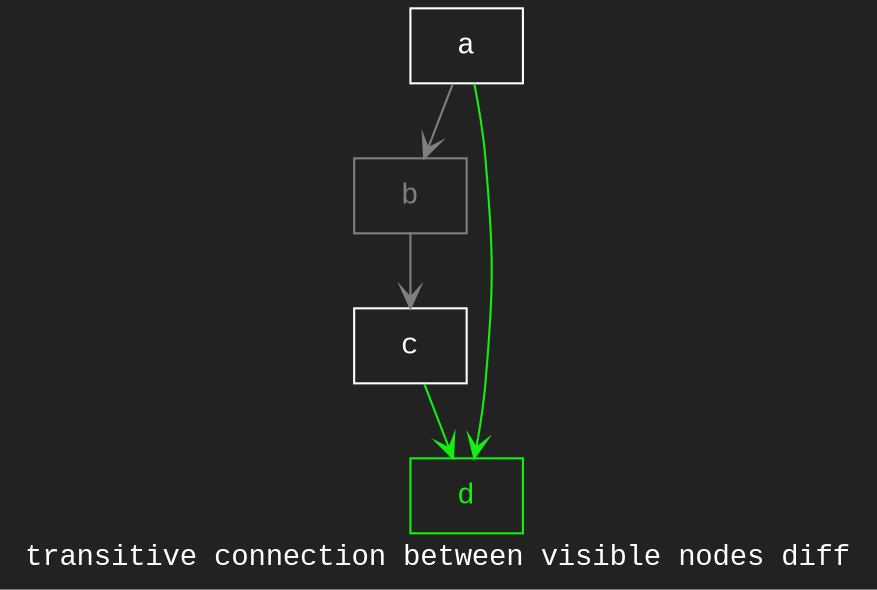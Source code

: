 digraph D {
    tooltip="transitive connection between visible nodes diff";
    label="transitive connection between visible nodes diff";
    bgcolor="#222222";
    fontcolor="#ffffff";
    fontname="Courier New";
    
    node1 [color="#ffffff",fontcolor="#ffffff",fontname="Courier New",shape="rectangle",tooltip="a",label="a"]
    
    node2 [color="#7f7f7f",fontcolor="#7f7f7f",fontname="Courier New",shape="rectangle",tooltip="b",label="b"]
    
    node3 [color="#ffffff",fontcolor="#ffffff",fontname="Courier New",shape="rectangle",tooltip="c",label="c"]
    
    node4 [color="#15ef10",fontcolor="#15ef10",fontname="Courier New",shape="rectangle",tooltip="d",label="d"]
    
    node1 -> node2 [arrowhead="vee",color="#7f7f7f",tooltip="a\n   ->\nb",]
    node1 -> node4 [arrowhead="vee",color="#15ef10",tooltip="a\n   ->\nd",]
    node2 -> node3 [arrowhead="vee",color="#7f7f7f",tooltip="b\n   ->\nc",]
    node3 -> node4 [arrowhead="vee",color="#15ef10",tooltip="c\n   ->\nd",]
}
